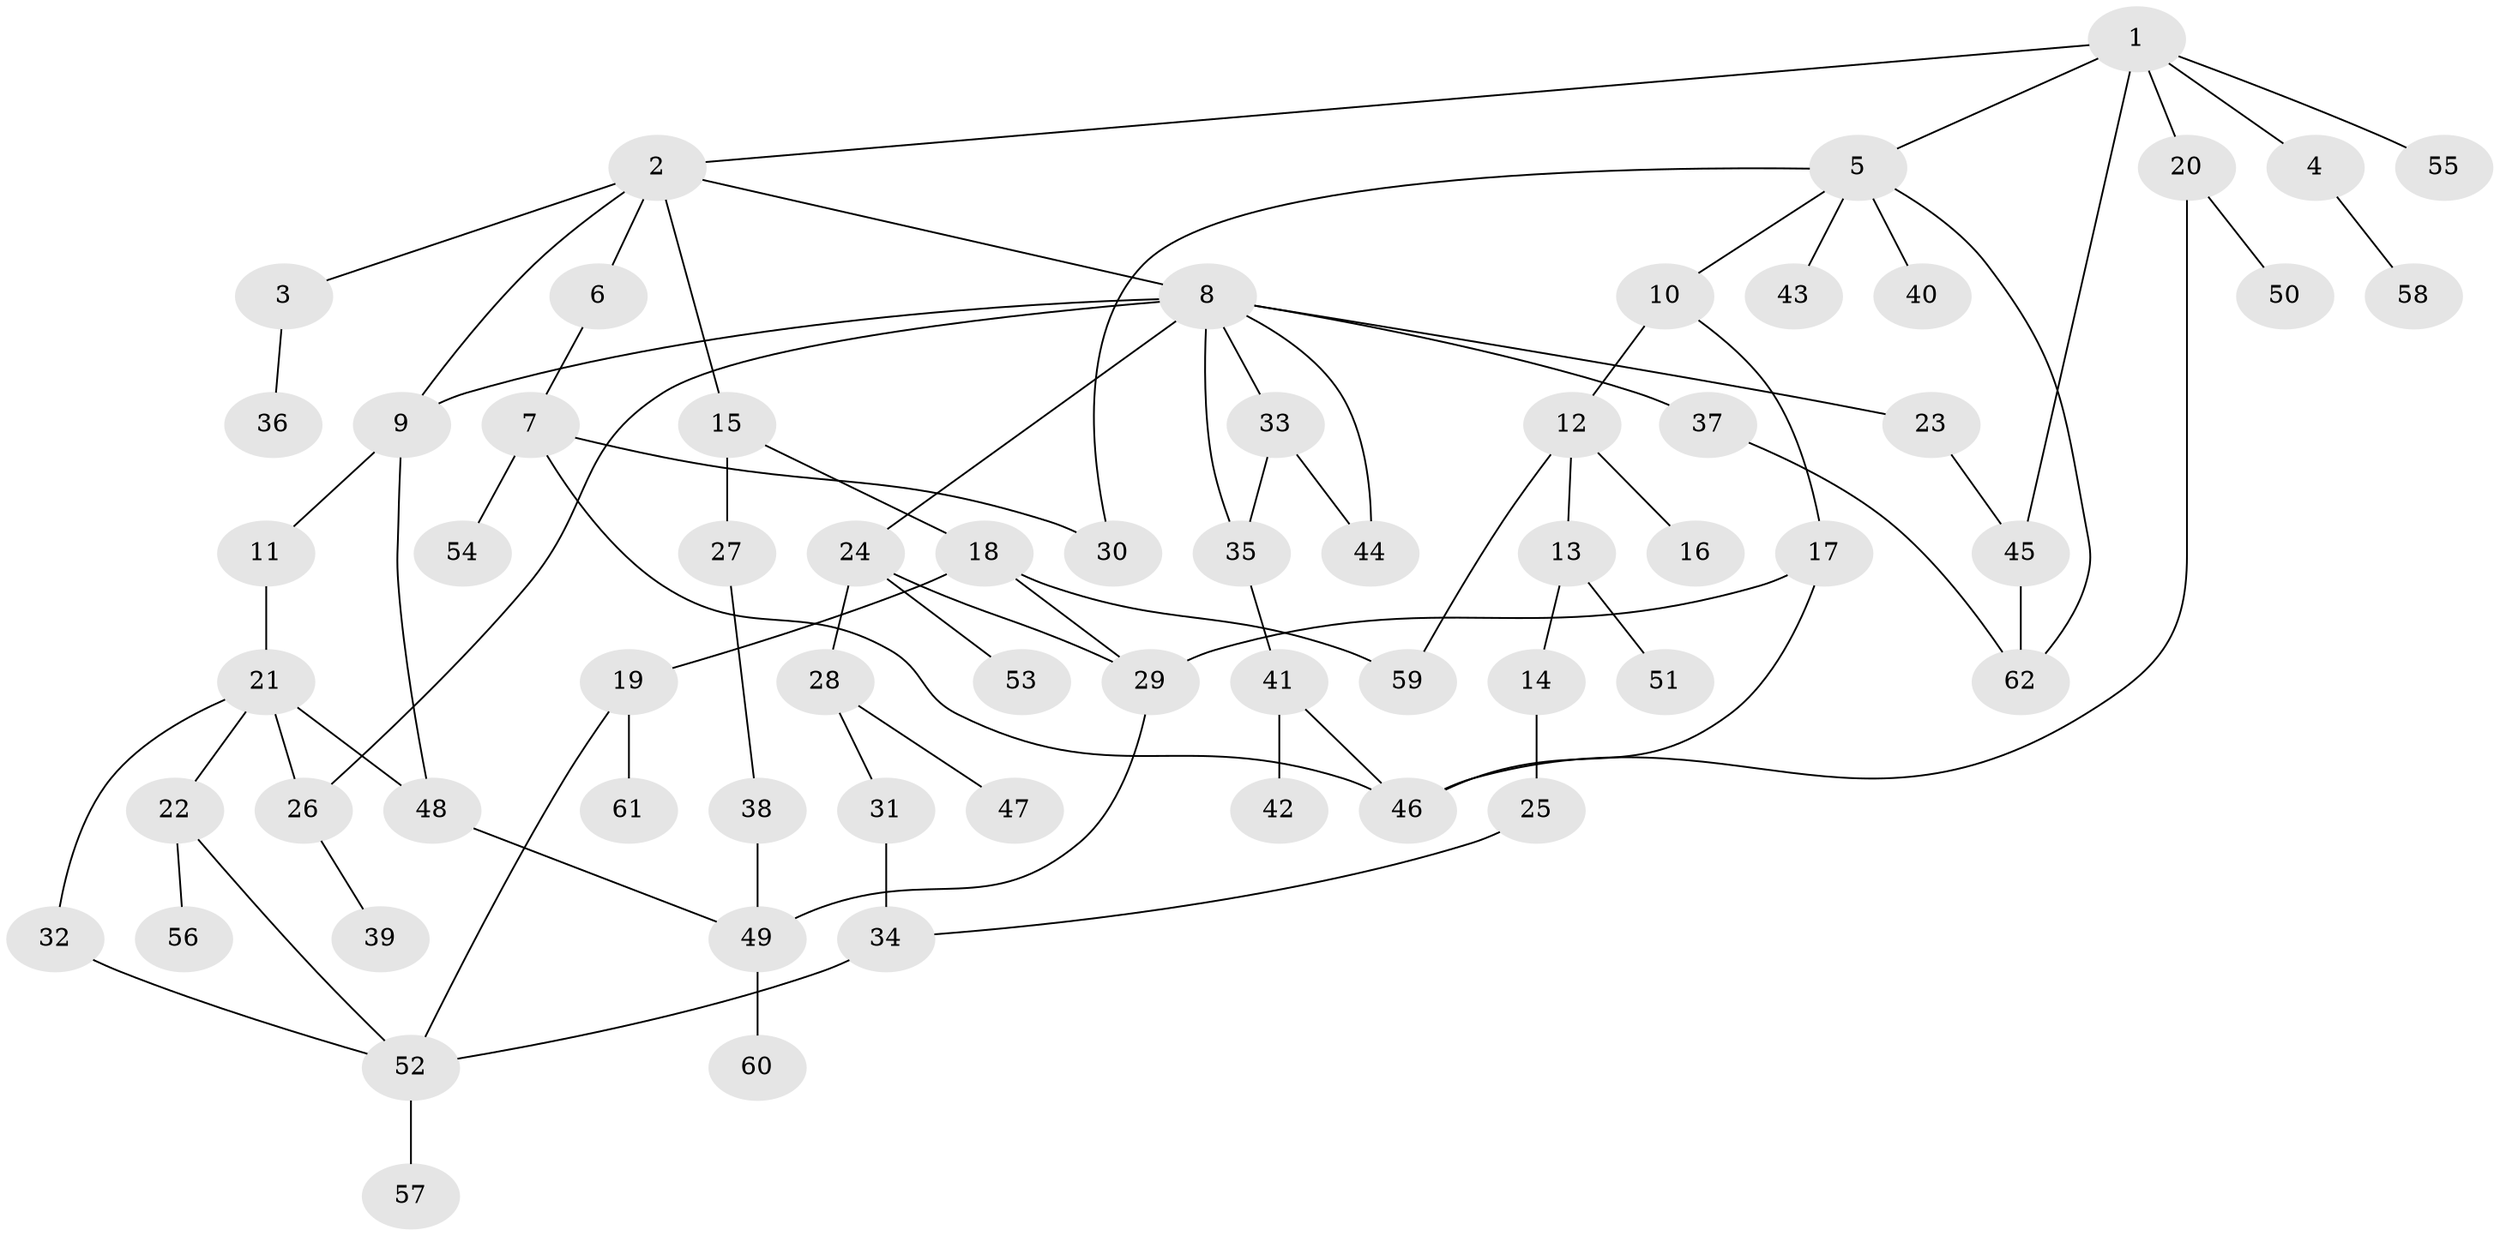 // coarse degree distribution, {7: 0.025, 11: 0.025, 1: 0.25, 5: 0.1, 4: 0.125, 3: 0.2, 2: 0.275}
// Generated by graph-tools (version 1.1) at 2025/51/02/27/25 19:51:37]
// undirected, 62 vertices, 82 edges
graph export_dot {
graph [start="1"]
  node [color=gray90,style=filled];
  1;
  2;
  3;
  4;
  5;
  6;
  7;
  8;
  9;
  10;
  11;
  12;
  13;
  14;
  15;
  16;
  17;
  18;
  19;
  20;
  21;
  22;
  23;
  24;
  25;
  26;
  27;
  28;
  29;
  30;
  31;
  32;
  33;
  34;
  35;
  36;
  37;
  38;
  39;
  40;
  41;
  42;
  43;
  44;
  45;
  46;
  47;
  48;
  49;
  50;
  51;
  52;
  53;
  54;
  55;
  56;
  57;
  58;
  59;
  60;
  61;
  62;
  1 -- 2;
  1 -- 4;
  1 -- 5;
  1 -- 20;
  1 -- 55;
  1 -- 45;
  2 -- 3;
  2 -- 6;
  2 -- 8;
  2 -- 15;
  2 -- 9;
  3 -- 36;
  4 -- 58;
  5 -- 10;
  5 -- 30;
  5 -- 40;
  5 -- 43;
  5 -- 62;
  6 -- 7;
  7 -- 54;
  7 -- 30;
  7 -- 46;
  8 -- 9;
  8 -- 23;
  8 -- 24;
  8 -- 26;
  8 -- 33;
  8 -- 37;
  8 -- 44;
  8 -- 35;
  9 -- 11;
  9 -- 48;
  10 -- 12;
  10 -- 17;
  11 -- 21;
  12 -- 13;
  12 -- 16;
  12 -- 59;
  13 -- 14;
  13 -- 51;
  14 -- 25;
  15 -- 18;
  15 -- 27;
  17 -- 46;
  17 -- 29;
  18 -- 19;
  18 -- 29;
  18 -- 59;
  19 -- 52;
  19 -- 61;
  20 -- 50;
  20 -- 46;
  21 -- 22;
  21 -- 32;
  21 -- 48;
  21 -- 26;
  22 -- 56;
  22 -- 52;
  23 -- 45;
  24 -- 28;
  24 -- 29;
  24 -- 53;
  25 -- 34;
  26 -- 39;
  27 -- 38;
  28 -- 31;
  28 -- 47;
  29 -- 49;
  31 -- 34;
  32 -- 52;
  33 -- 35;
  33 -- 44;
  34 -- 52;
  35 -- 41;
  37 -- 62;
  38 -- 49;
  41 -- 42;
  41 -- 46;
  45 -- 62;
  48 -- 49;
  49 -- 60;
  52 -- 57;
}
